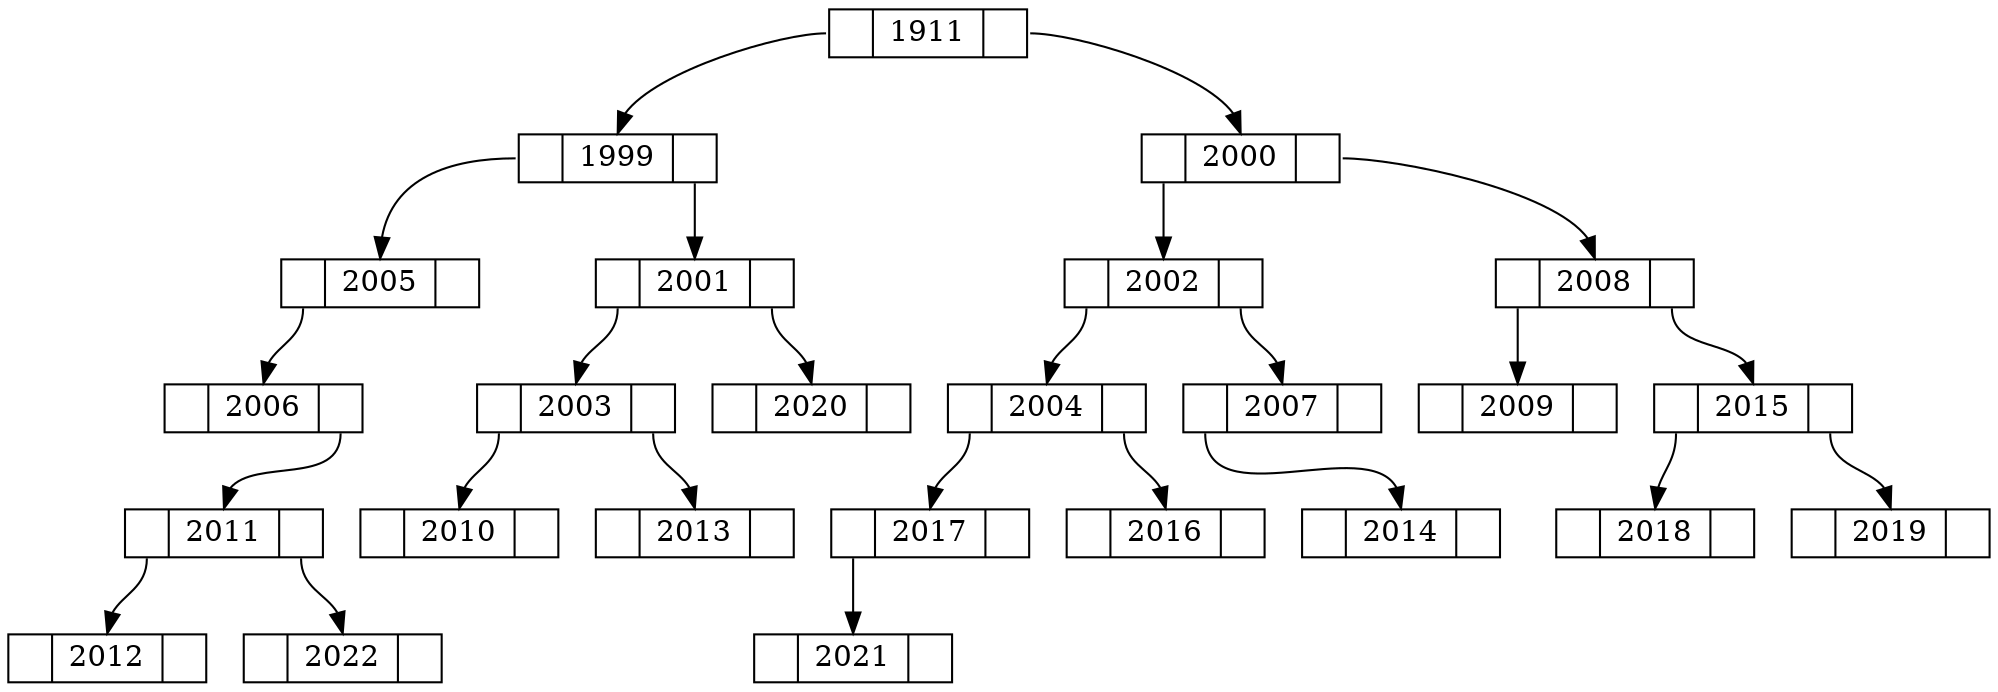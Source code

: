 digraph G {
   node [shape=record, height=0.1];
   node0x106301f60 [label = "<l> | <m> 1911 | <r>"];
   node0x106301ed0 [label = "<l> | <m> 1999 | <r>"];
   node0x106301f60:l -> node0x106301ed0:m;
   node0x106301db0 [label = "<l> | <m> 2005 | <r>"];
   node0x106301ed0:l -> node0x106301db0:m;
   node0x106301d80 [label = "<l> | <m> 2006 | <r>"];
   node0x106301db0:l -> node0x106301d80:m;
   node0x106301c90 [label = "<l> | <m> 2011 | <r>"];
   node0x106301d80:r -> node0x106301c90:m;
   node0x106301c60 [label = "<l> | <m> 2012 | <r>"];
   node0x106301c90:l -> node0x106301c60:m;
   node0x106301a80 [label = "<l> | <m> 2022 | <r>"];
   node0x106301c90:r -> node0x106301a80:m;
   node0x106301e70 [label = "<l> | <m> 2001 | <r>"];
   node0x106301ed0:r -> node0x106301e70:m;
   node0x106301e10 [label = "<l> | <m> 2003 | <r>"];
   node0x106301e70:l -> node0x106301e10:m;
   node0x106301cc0 [label = "<l> | <m> 2010 | <r>"];
   node0x106301e10:l -> node0x106301cc0:m;
   node0x106301c30 [label = "<l> | <m> 2013 | <r>"];
   node0x106301e10:r -> node0x106301c30:m;
   node0x106301ae0 [label = "<l> | <m> 2020 | <r>"];
   node0x106301e70:r -> node0x106301ae0:m;
   node0x106301ea0 [label = "<l> | <m> 2000 | <r>"];
   node0x106301f60:r -> node0x106301ea0:m;
   node0x106301e40 [label = "<l> | <m> 2002 | <r>"];
   node0x106301ea0:l -> node0x106301e40:m;
   node0x106301de0 [label = "<l> | <m> 2004 | <r>"];
   node0x106301e40:l -> node0x106301de0:m;
   node0x106301b70 [label = "<l> | <m> 2017 | <r>"];
   node0x106301de0:l -> node0x106301b70:m;
   node0x106301ab0 [label = "<l> | <m> 2021 | <r>"];
   node0x106301b70:l -> node0x106301ab0:m;
   node0x106301ba0 [label = "<l> | <m> 2016 | <r>"];
   node0x106301de0:r -> node0x106301ba0:m;
   node0x106301d50 [label = "<l> | <m> 2007 | <r>"];
   node0x106301e40:r -> node0x106301d50:m;
   node0x106301c00 [label = "<l> | <m> 2014 | <r>"];
   node0x106301d50:l -> node0x106301c00:m;
   node0x106301d20 [label = "<l> | <m> 2008 | <r>"];
   node0x106301ea0:r -> node0x106301d20:m;
   node0x106301cf0 [label = "<l> | <m> 2009 | <r>"];
   node0x106301d20:l -> node0x106301cf0:m;
   node0x106301bd0 [label = "<l> | <m> 2015 | <r>"];
   node0x106301d20:r -> node0x106301bd0:m;
   node0x106301b40 [label = "<l> | <m> 2018 | <r>"];
   node0x106301bd0:l -> node0x106301b40:m;
   node0x106301b10 [label = "<l> | <m> 2019 | <r>"];
   node0x106301bd0:r -> node0x106301b10:m;
}

